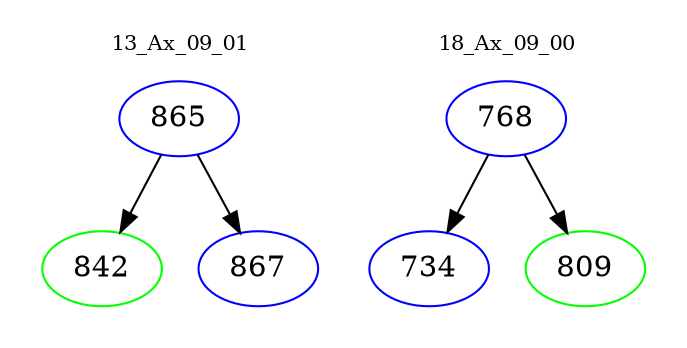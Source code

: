 digraph{
subgraph cluster_0 {
color = white
label = "13_Ax_09_01";
fontsize=10;
T0_865 [label="865", color="blue"]
T0_865 -> T0_842 [color="black"]
T0_842 [label="842", color="green"]
T0_865 -> T0_867 [color="black"]
T0_867 [label="867", color="blue"]
}
subgraph cluster_1 {
color = white
label = "18_Ax_09_00";
fontsize=10;
T1_768 [label="768", color="blue"]
T1_768 -> T1_734 [color="black"]
T1_734 [label="734", color="blue"]
T1_768 -> T1_809 [color="black"]
T1_809 [label="809", color="green"]
}
}
